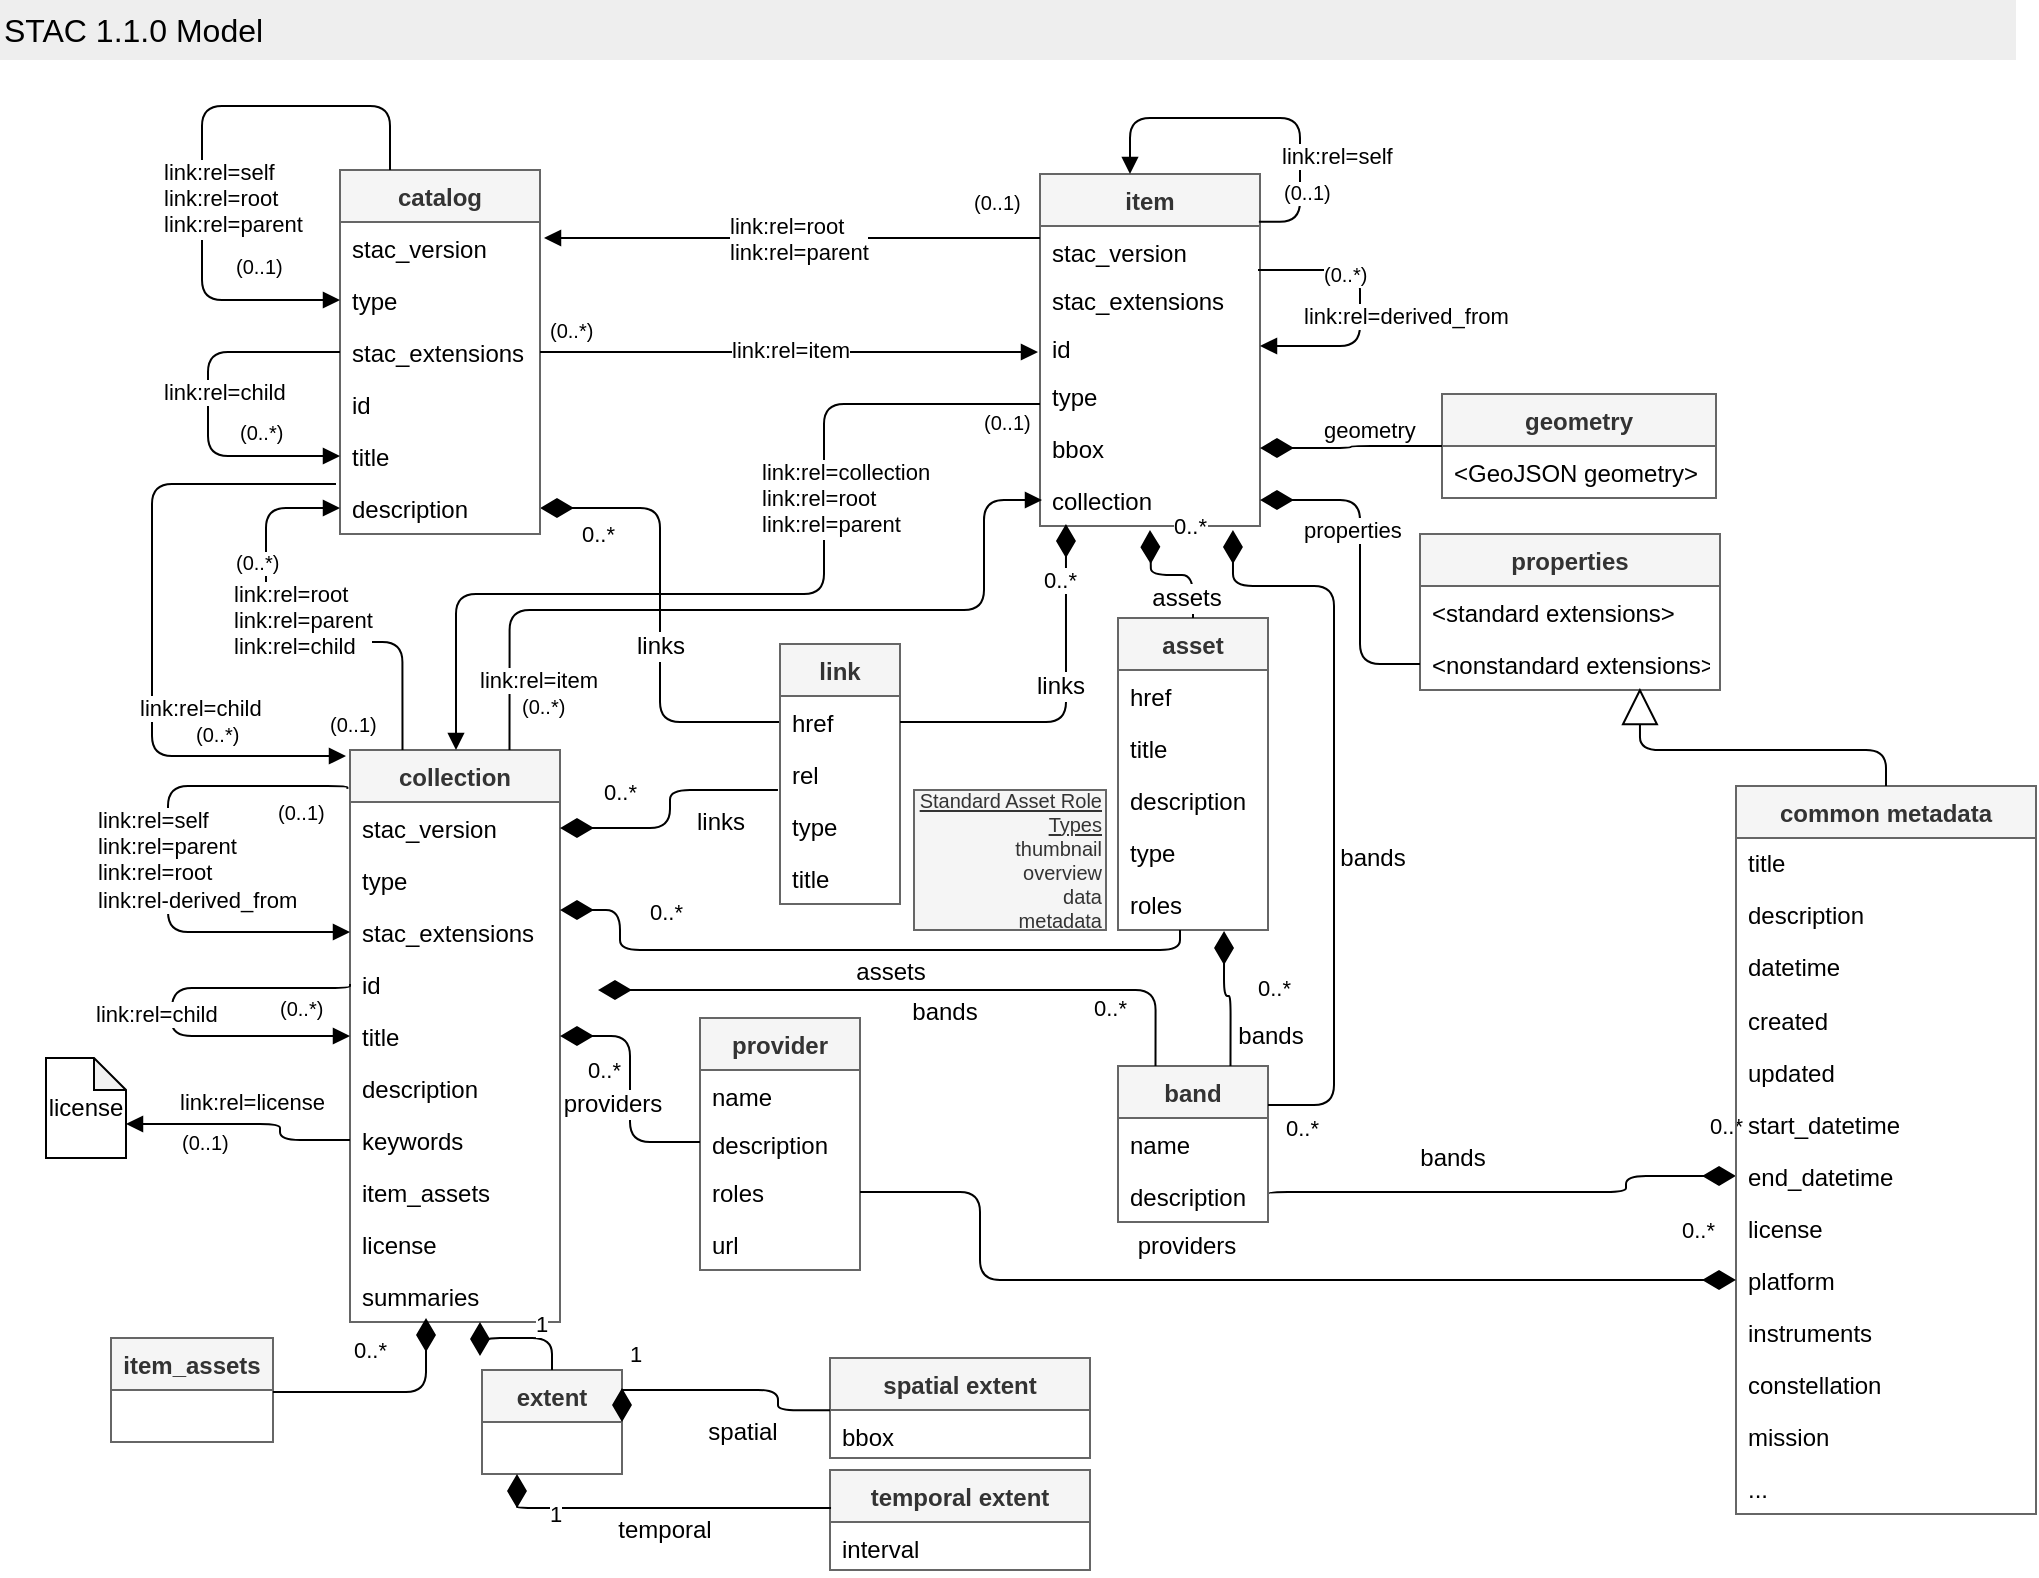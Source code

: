 <mxfile version="24.6.4" type="device">
  <diagram id="TgNYBds_Jc586sA2aelI" name="STAC 1.1.0">
    <mxGraphModel dx="1050" dy="646" grid="0" gridSize="10" guides="1" tooltips="1" connect="1" arrows="1" fold="1" page="1" pageScale="1" pageWidth="1100" pageHeight="850" math="0" shadow="0">
      <root>
        <mxCell id="0" />
        <mxCell id="1" parent="0" />
        <mxCell id="HuIY_T6q2gdL-3AHE3MU-117" value="0..*" style="endArrow=none;html=1;endSize=12;startArrow=diamondThin;startSize=14;startFill=1;edgeStyle=orthogonalEdgeStyle;align=left;verticalAlign=bottom;entryX=0;entryY=0.5;entryDx=0;entryDy=0;endFill=0;" parent="1" source="HuIY_T6q2gdL-3AHE3MU-6" target="HuIY_T6q2gdL-3AHE3MU-25" edge="1">
          <mxGeometry x="-0.833" y="-22" relative="1" as="geometry">
            <mxPoint x="310.0" y="294" as="sourcePoint" />
            <mxPoint x="540.238" y="418.19" as="targetPoint" />
            <mxPoint as="offset" />
          </mxGeometry>
        </mxCell>
        <mxCell id="HuIY_T6q2gdL-3AHE3MU-118" value="links" style="text;html=1;resizable=0;points=[];align=center;verticalAlign=middle;labelBackgroundColor=#ffffff;" parent="HuIY_T6q2gdL-3AHE3MU-117" vertex="1" connectable="0">
          <mxGeometry x="0.052" y="-6" relative="1" as="geometry">
            <mxPoint x="6" y="9" as="offset" />
          </mxGeometry>
        </mxCell>
        <mxCell id="HuIY_T6q2gdL-3AHE3MU-1" value="catalog" style="swimlane;fontStyle=1;childLayout=stackLayout;horizontal=1;startSize=26;fillColor=#f5f5f5;horizontalStack=0;resizeParent=1;resizeParentMax=0;resizeLast=0;collapsible=1;marginBottom=0;strokeColor=#666666;fontColor=#333333;" parent="1" vertex="1">
          <mxGeometry x="210" y="125" width="100" height="182" as="geometry" />
        </mxCell>
        <mxCell id="HuIY_T6q2gdL-3AHE3MU-2" value="stac_version&#xa;&#xa;" style="text;strokeColor=none;fillColor=none;align=left;verticalAlign=top;spacingLeft=4;spacingRight=4;overflow=hidden;rotatable=0;points=[[0,0.5],[1,0.5]];portConstraint=eastwest;" parent="HuIY_T6q2gdL-3AHE3MU-1" vertex="1">
          <mxGeometry y="26" width="100" height="26" as="geometry" />
        </mxCell>
        <mxCell id="DtdKOEl1FwpQgsUl1ntS-3" value="type" style="text;strokeColor=none;fillColor=none;align=left;verticalAlign=top;spacingLeft=4;spacingRight=4;overflow=hidden;rotatable=0;points=[[0,0.5],[1,0.5]];portConstraint=eastwest;" parent="HuIY_T6q2gdL-3AHE3MU-1" vertex="1">
          <mxGeometry y="52" width="100" height="26" as="geometry" />
        </mxCell>
        <mxCell id="w-6F14PSl8d6ZXv00X2M-13" value="stac_extensions" style="text;strokeColor=none;fillColor=none;align=left;verticalAlign=top;spacingLeft=4;spacingRight=4;overflow=hidden;rotatable=0;points=[[0,0.5],[1,0.5]];portConstraint=eastwest;" parent="HuIY_T6q2gdL-3AHE3MU-1" vertex="1">
          <mxGeometry y="78" width="100" height="26" as="geometry" />
        </mxCell>
        <mxCell id="HuIY_T6q2gdL-3AHE3MU-3" value="id" style="text;strokeColor=none;fillColor=none;align=left;verticalAlign=top;spacingLeft=4;spacingRight=4;overflow=hidden;rotatable=0;points=[[0,0.5],[1,0.5]];portConstraint=eastwest;" parent="HuIY_T6q2gdL-3AHE3MU-1" vertex="1">
          <mxGeometry y="104" width="100" height="26" as="geometry" />
        </mxCell>
        <mxCell id="HuIY_T6q2gdL-3AHE3MU-5" value="title" style="text;strokeColor=none;fillColor=none;align=left;verticalAlign=top;spacingLeft=4;spacingRight=4;overflow=hidden;rotatable=0;points=[[0,0.5],[1,0.5]];portConstraint=eastwest;" parent="HuIY_T6q2gdL-3AHE3MU-1" vertex="1">
          <mxGeometry y="130" width="100" height="26" as="geometry" />
        </mxCell>
        <mxCell id="HuIY_T6q2gdL-3AHE3MU-6" value="description" style="text;strokeColor=none;fillColor=none;align=left;verticalAlign=top;spacingLeft=4;spacingRight=4;overflow=hidden;rotatable=0;points=[[0,0.5],[1,0.5]];portConstraint=eastwest;" parent="HuIY_T6q2gdL-3AHE3MU-1" vertex="1">
          <mxGeometry y="156" width="100" height="26" as="geometry" />
        </mxCell>
        <mxCell id="HuIY_T6q2gdL-3AHE3MU-100" value="link:rel=child" style="endArrow=block;endFill=1;html=1;edgeStyle=orthogonalEdgeStyle;align=left;verticalAlign=top;exitX=0;exitY=0.5;exitDx=0;exitDy=0;entryX=0;entryY=0.5;entryDx=0;entryDy=0;" parent="HuIY_T6q2gdL-3AHE3MU-1" source="w-6F14PSl8d6ZXv00X2M-13" target="HuIY_T6q2gdL-3AHE3MU-5" edge="1">
          <mxGeometry x="-0.206" y="-24" relative="1" as="geometry">
            <mxPoint x="-0.048" y="169" as="sourcePoint" />
            <mxPoint x="-6" y="172" as="targetPoint" />
            <Array as="points">
              <mxPoint x="-66" y="91" />
              <mxPoint x="-66" y="143" />
            </Array>
            <mxPoint as="offset" />
          </mxGeometry>
        </mxCell>
        <mxCell id="HuIY_T6q2gdL-3AHE3MU-101" value="(0..*)" style="resizable=0;html=1;align=left;verticalAlign=bottom;labelBackgroundColor=#ffffff;fontSize=10;" parent="HuIY_T6q2gdL-3AHE3MU-100" connectable="0" vertex="1">
          <mxGeometry x="-1" relative="1" as="geometry">
            <mxPoint x="-52" y="48" as="offset" />
          </mxGeometry>
        </mxCell>
        <mxCell id="HuIY_T6q2gdL-3AHE3MU-102" value="link:rel=self&lt;br&gt;link:rel=root&lt;br&gt;link:rel=parent" style="endArrow=block;endFill=1;html=1;edgeStyle=orthogonalEdgeStyle;align=left;verticalAlign=top;entryX=0;entryY=0.5;entryDx=0;entryDy=0;exitX=0.25;exitY=0;exitDx=0;exitDy=0;" parent="HuIY_T6q2gdL-3AHE3MU-1" source="HuIY_T6q2gdL-3AHE3MU-1" target="DtdKOEl1FwpQgsUl1ntS-3" edge="1">
          <mxGeometry y="-21" relative="1" as="geometry">
            <mxPoint y="87" as="sourcePoint" />
            <mxPoint x="138.81" y="280" as="targetPoint" />
            <Array as="points">
              <mxPoint x="25" y="-32" />
              <mxPoint x="-69" y="-32" />
              <mxPoint x="-69" y="65" />
            </Array>
            <mxPoint as="offset" />
          </mxGeometry>
        </mxCell>
        <mxCell id="HuIY_T6q2gdL-3AHE3MU-103" value="(0..1)" style="resizable=0;html=1;align=left;verticalAlign=bottom;labelBackgroundColor=#ffffff;fontSize=10;" parent="HuIY_T6q2gdL-3AHE3MU-102" connectable="0" vertex="1">
          <mxGeometry x="-1" relative="1" as="geometry">
            <mxPoint x="-79" y="56.0" as="offset" />
          </mxGeometry>
        </mxCell>
        <mxCell id="HuIY_T6q2gdL-3AHE3MU-7" value="item" style="swimlane;fontStyle=1;childLayout=stackLayout;horizontal=1;startSize=26;fillColor=#f5f5f5;horizontalStack=0;resizeParent=1;resizeParentMax=0;resizeLast=0;collapsible=1;marginBottom=0;strokeColor=#666666;fontColor=#333333;" parent="1" vertex="1">
          <mxGeometry x="560" y="127" width="110" height="176" as="geometry">
            <mxRectangle x="470" y="118" width="60" height="26" as="alternateBounds" />
          </mxGeometry>
        </mxCell>
        <mxCell id="HuIY_T6q2gdL-3AHE3MU-8" value="stac_version" style="text;strokeColor=none;fillColor=none;align=left;verticalAlign=top;spacingLeft=4;spacingRight=4;overflow=hidden;rotatable=0;points=[[0,0.5],[1,0.5]];portConstraint=eastwest;" parent="HuIY_T6q2gdL-3AHE3MU-7" vertex="1">
          <mxGeometry y="26" width="110" height="24" as="geometry" />
        </mxCell>
        <mxCell id="w-6F14PSl8d6ZXv00X2M-2" value="stac_extensions" style="text;strokeColor=none;fillColor=none;align=left;verticalAlign=top;spacingLeft=4;spacingRight=4;overflow=hidden;rotatable=0;points=[[0,0.5],[1,0.5]];portConstraint=eastwest;" parent="HuIY_T6q2gdL-3AHE3MU-7" vertex="1">
          <mxGeometry y="50" width="110" height="24" as="geometry" />
        </mxCell>
        <mxCell id="w-6F14PSl8d6ZXv00X2M-1" value="id" style="text;strokeColor=none;fillColor=none;align=left;verticalAlign=top;spacingLeft=4;spacingRight=4;overflow=hidden;rotatable=0;points=[[0,0.5],[1,0.5]];portConstraint=eastwest;" parent="HuIY_T6q2gdL-3AHE3MU-7" vertex="1">
          <mxGeometry y="74" width="110" height="24" as="geometry" />
        </mxCell>
        <mxCell id="HuIY_T6q2gdL-3AHE3MU-48" value="link:rel=self" style="endArrow=block;endFill=1;html=1;edgeStyle=orthogonalEdgeStyle;align=left;verticalAlign=top;exitX=0.995;exitY=-0.087;exitDx=0;exitDy=0;exitPerimeter=0;" parent="HuIY_T6q2gdL-3AHE3MU-7" source="HuIY_T6q2gdL-3AHE3MU-8" edge="1">
          <mxGeometry x="-0.107" y="6" relative="1" as="geometry">
            <mxPoint x="140" y="72" as="sourcePoint" />
            <mxPoint x="45" as="targetPoint" />
            <Array as="points">
              <mxPoint x="130" y="24" />
              <mxPoint x="130" y="-28" />
              <mxPoint x="45" y="-28" />
            </Array>
            <mxPoint as="offset" />
          </mxGeometry>
        </mxCell>
        <mxCell id="HuIY_T6q2gdL-3AHE3MU-49" value="(0..1)" style="resizable=0;html=1;align=left;verticalAlign=bottom;labelBackgroundColor=#ffffff;fontSize=10;" parent="HuIY_T6q2gdL-3AHE3MU-48" connectable="0" vertex="1">
          <mxGeometry x="-1" relative="1" as="geometry">
            <mxPoint x="11" y="-6" as="offset" />
          </mxGeometry>
        </mxCell>
        <mxCell id="HuIY_T6q2gdL-3AHE3MU-9" value="type" style="text;strokeColor=none;fillColor=none;align=left;verticalAlign=top;spacingLeft=4;spacingRight=4;overflow=hidden;rotatable=0;points=[[0,0.5],[1,0.5]];portConstraint=eastwest;" parent="HuIY_T6q2gdL-3AHE3MU-7" vertex="1">
          <mxGeometry y="98" width="110" height="26" as="geometry" />
        </mxCell>
        <mxCell id="HuIY_T6q2gdL-3AHE3MU-11" value="bbox" style="text;strokeColor=none;fillColor=none;align=left;verticalAlign=top;spacingLeft=4;spacingRight=4;overflow=hidden;rotatable=0;points=[[0,0.5],[1,0.5]];portConstraint=eastwest;" parent="HuIY_T6q2gdL-3AHE3MU-7" vertex="1">
          <mxGeometry y="124" width="110" height="26" as="geometry" />
        </mxCell>
        <mxCell id="HuIY_T6q2gdL-3AHE3MU-10" value="collection" style="text;strokeColor=none;fillColor=none;align=left;verticalAlign=top;spacingLeft=4;spacingRight=4;overflow=hidden;rotatable=0;points=[[0,0.5],[1,0.5]];portConstraint=eastwest;" parent="HuIY_T6q2gdL-3AHE3MU-7" vertex="1">
          <mxGeometry y="150" width="110" height="26" as="geometry" />
        </mxCell>
        <mxCell id="HuIY_T6q2gdL-3AHE3MU-62" value="link:rel=derived_from" style="endArrow=block;endFill=1;html=1;edgeStyle=orthogonalEdgeStyle;align=left;verticalAlign=top;entryX=1;entryY=0.5;entryDx=0;entryDy=0;" parent="HuIY_T6q2gdL-3AHE3MU-7" target="w-6F14PSl8d6ZXv00X2M-1" edge="1">
          <mxGeometry x="-0.698" y="-10" relative="1" as="geometry">
            <mxPoint x="109" y="48" as="sourcePoint" />
            <mxPoint x="110" y="115" as="targetPoint" />
            <Array as="points">
              <mxPoint x="160" y="48" />
              <mxPoint x="160" y="86" />
            </Array>
            <mxPoint as="offset" />
          </mxGeometry>
        </mxCell>
        <mxCell id="HuIY_T6q2gdL-3AHE3MU-63" value="(0..*)" style="resizable=0;html=1;align=left;verticalAlign=bottom;labelBackgroundColor=#ffffff;fontSize=10;" parent="HuIY_T6q2gdL-3AHE3MU-62" connectable="0" vertex="1">
          <mxGeometry x="-1" relative="1" as="geometry">
            <mxPoint x="31" y="10" as="offset" />
          </mxGeometry>
        </mxCell>
        <mxCell id="HuIY_T6q2gdL-3AHE3MU-18" value="collection" style="swimlane;fontStyle=1;childLayout=stackLayout;horizontal=1;startSize=26;fillColor=#f5f5f5;horizontalStack=0;resizeParent=1;resizeParentMax=0;resizeLast=0;collapsible=1;marginBottom=0;strokeColor=#666666;fontColor=#333333;" parent="1" vertex="1">
          <mxGeometry x="215" y="415" width="105" height="286" as="geometry" />
        </mxCell>
        <mxCell id="HuIY_T6q2gdL-3AHE3MU-19" value="stac_version" style="text;strokeColor=none;fillColor=none;align=left;verticalAlign=top;spacingLeft=4;spacingRight=4;overflow=hidden;rotatable=0;points=[[0,0.5],[1,0.5]];portConstraint=eastwest;" parent="HuIY_T6q2gdL-3AHE3MU-18" vertex="1">
          <mxGeometry y="26" width="105" height="26" as="geometry" />
        </mxCell>
        <mxCell id="HuIY_T6q2gdL-3AHE3MU-22" value="type" style="text;strokeColor=none;fillColor=none;align=left;verticalAlign=top;spacingLeft=4;spacingRight=4;overflow=hidden;rotatable=0;points=[[0,0.5],[1,0.5]];portConstraint=eastwest;" parent="HuIY_T6q2gdL-3AHE3MU-18" vertex="1">
          <mxGeometry y="52" width="105" height="26" as="geometry" />
        </mxCell>
        <mxCell id="JbCQy4u7iCCpmAOsWDS7-1" value="stac_extensions" style="text;strokeColor=none;fillColor=none;align=left;verticalAlign=top;spacingLeft=4;spacingRight=4;overflow=hidden;rotatable=0;points=[[0,0.5],[1,0.5]];portConstraint=eastwest;" parent="HuIY_T6q2gdL-3AHE3MU-18" vertex="1">
          <mxGeometry y="78" width="105" height="26" as="geometry" />
        </mxCell>
        <mxCell id="JbCQy4u7iCCpmAOsWDS7-2" value="id" style="text;strokeColor=none;fillColor=none;align=left;verticalAlign=top;spacingLeft=4;spacingRight=4;overflow=hidden;rotatable=0;points=[[0,0.5],[1,0.5]];portConstraint=eastwest;" parent="HuIY_T6q2gdL-3AHE3MU-18" vertex="1">
          <mxGeometry y="104" width="105" height="26" as="geometry" />
        </mxCell>
        <mxCell id="JbCQy4u7iCCpmAOsWDS7-3" value="title" style="text;strokeColor=none;fillColor=none;align=left;verticalAlign=top;spacingLeft=4;spacingRight=4;overflow=hidden;rotatable=0;points=[[0,0.5],[1,0.5]];portConstraint=eastwest;" parent="HuIY_T6q2gdL-3AHE3MU-18" vertex="1">
          <mxGeometry y="130" width="105" height="26" as="geometry" />
        </mxCell>
        <mxCell id="JbCQy4u7iCCpmAOsWDS7-4" value="description" style="text;strokeColor=none;fillColor=none;align=left;verticalAlign=top;spacingLeft=4;spacingRight=4;overflow=hidden;rotatable=0;points=[[0,0.5],[1,0.5]];portConstraint=eastwest;" parent="HuIY_T6q2gdL-3AHE3MU-18" vertex="1">
          <mxGeometry y="156" width="105" height="26" as="geometry" />
        </mxCell>
        <mxCell id="JbCQy4u7iCCpmAOsWDS7-5" value="keywords" style="text;strokeColor=none;fillColor=none;align=left;verticalAlign=top;spacingLeft=4;spacingRight=4;overflow=hidden;rotatable=0;points=[[0,0.5],[1,0.5]];portConstraint=eastwest;" parent="HuIY_T6q2gdL-3AHE3MU-18" vertex="1">
          <mxGeometry y="182" width="105" height="26" as="geometry" />
        </mxCell>
        <mxCell id="JbCQy4u7iCCpmAOsWDS7-6" value="item_assets" style="text;strokeColor=none;fillColor=none;align=left;verticalAlign=top;spacingLeft=4;spacingRight=4;overflow=hidden;rotatable=0;points=[[0,0.5],[1,0.5]];portConstraint=eastwest;" parent="HuIY_T6q2gdL-3AHE3MU-18" vertex="1">
          <mxGeometry y="208" width="105" height="26" as="geometry" />
        </mxCell>
        <mxCell id="JbCQy4u7iCCpmAOsWDS7-7" value="license" style="text;strokeColor=none;fillColor=none;align=left;verticalAlign=top;spacingLeft=4;spacingRight=4;overflow=hidden;rotatable=0;points=[[0,0.5],[1,0.5]];portConstraint=eastwest;" parent="HuIY_T6q2gdL-3AHE3MU-18" vertex="1">
          <mxGeometry y="234" width="105" height="26" as="geometry" />
        </mxCell>
        <mxCell id="fUcbMASZAFKUV5qG8F8m-34" value="link:rel=self&lt;br&gt;link:rel=parent&lt;br&gt;link:rel=root&lt;br&gt;link:rel-derived_from" style="endArrow=block;endFill=1;html=1;edgeStyle=orthogonalEdgeStyle;align=left;verticalAlign=top;exitX=-0.012;exitY=0.068;exitDx=0;exitDy=0;exitPerimeter=0;entryX=0;entryY=0.5;entryDx=0;entryDy=0;" parent="HuIY_T6q2gdL-3AHE3MU-18" source="HuIY_T6q2gdL-3AHE3MU-18" target="JbCQy4u7iCCpmAOsWDS7-1" edge="1">
          <mxGeometry x="-0.252" y="-37" relative="1" as="geometry">
            <mxPoint x="-97" y="-34" as="sourcePoint" />
            <mxPoint x="-5" y="121" as="targetPoint" />
            <Array as="points">
              <mxPoint x="-91" y="18" />
              <mxPoint x="-91" y="91" />
            </Array>
            <mxPoint as="offset" />
          </mxGeometry>
        </mxCell>
        <mxCell id="fUcbMASZAFKUV5qG8F8m-35" value="(0..1)" style="resizable=0;html=1;align=left;verticalAlign=bottom;labelBackgroundColor=#ffffff;fontSize=10;" parent="fUcbMASZAFKUV5qG8F8m-34" connectable="0" vertex="1">
          <mxGeometry x="-1" relative="1" as="geometry">
            <mxPoint x="-37.16" y="20.53" as="offset" />
          </mxGeometry>
        </mxCell>
        <mxCell id="aV31XaPBXdC88x-jhYtJ-1" value="link:rel=child" style="endArrow=block;endFill=1;html=1;edgeStyle=orthogonalEdgeStyle;align=left;verticalAlign=top;exitX=0;exitY=0.5;exitDx=0;exitDy=0;entryX=0;entryY=0.5;entryDx=0;entryDy=0;" parent="HuIY_T6q2gdL-3AHE3MU-18" source="JbCQy4u7iCCpmAOsWDS7-2" target="JbCQy4u7iCCpmAOsWDS7-3" edge="1">
          <mxGeometry x="-0.108" y="-40" relative="1" as="geometry">
            <mxPoint x="-74" y="119" as="sourcePoint" />
            <mxPoint x="-72.74" y="192.32" as="targetPoint" />
            <Array as="points">
              <mxPoint y="119" />
              <mxPoint x="-89" y="119" />
              <mxPoint x="-89" y="143" />
            </Array>
            <mxPoint as="offset" />
          </mxGeometry>
        </mxCell>
        <mxCell id="aV31XaPBXdC88x-jhYtJ-2" value="(0..*)" style="resizable=0;html=1;align=left;verticalAlign=bottom;labelBackgroundColor=#ffffff;fontSize=10;" parent="aV31XaPBXdC88x-jhYtJ-1" connectable="0" vertex="1">
          <mxGeometry x="-1" relative="1" as="geometry">
            <mxPoint x="-37.16" y="20.53" as="offset" />
          </mxGeometry>
        </mxCell>
        <mxCell id="lME1TnSn3F83ghT3u8Cn-4" value="summaries" style="text;strokeColor=none;fillColor=none;align=left;verticalAlign=top;spacingLeft=4;spacingRight=4;overflow=hidden;rotatable=0;points=[[0,0.5],[1,0.5]];portConstraint=eastwest;" parent="HuIY_T6q2gdL-3AHE3MU-18" vertex="1">
          <mxGeometry y="260" width="105" height="26" as="geometry" />
        </mxCell>
        <mxCell id="HuIY_T6q2gdL-3AHE3MU-23" value="link" style="swimlane;fontStyle=1;childLayout=stackLayout;horizontal=1;startSize=26;fillColor=#f5f5f5;horizontalStack=0;resizeParent=1;resizeParentMax=0;resizeLast=0;collapsible=1;marginBottom=0;strokeColor=#666666;fontColor=#333333;" parent="1" vertex="1">
          <mxGeometry x="430" y="362" width="60" height="130" as="geometry" />
        </mxCell>
        <mxCell id="HuIY_T6q2gdL-3AHE3MU-25" value="href" style="text;strokeColor=none;fillColor=none;align=left;verticalAlign=top;spacingLeft=4;spacingRight=4;overflow=hidden;rotatable=0;points=[[0,0.5],[1,0.5]];portConstraint=eastwest;" parent="HuIY_T6q2gdL-3AHE3MU-23" vertex="1">
          <mxGeometry y="26" width="60" height="26" as="geometry" />
        </mxCell>
        <mxCell id="HuIY_T6q2gdL-3AHE3MU-24" value="rel" style="text;strokeColor=none;fillColor=none;align=left;verticalAlign=top;spacingLeft=4;spacingRight=4;overflow=hidden;rotatable=0;points=[[0,0.5],[1,0.5]];portConstraint=eastwest;" parent="HuIY_T6q2gdL-3AHE3MU-23" vertex="1">
          <mxGeometry y="52" width="60" height="26" as="geometry" />
        </mxCell>
        <mxCell id="HuIY_T6q2gdL-3AHE3MU-26" value="type" style="text;strokeColor=none;fillColor=none;align=left;verticalAlign=top;spacingLeft=4;spacingRight=4;overflow=hidden;rotatable=0;points=[[0,0.5],[1,0.5]];portConstraint=eastwest;" parent="HuIY_T6q2gdL-3AHE3MU-23" vertex="1">
          <mxGeometry y="78" width="60" height="26" as="geometry" />
        </mxCell>
        <mxCell id="HuIY_T6q2gdL-3AHE3MU-27" value="title" style="text;strokeColor=none;fillColor=none;align=left;verticalAlign=top;spacingLeft=4;spacingRight=4;overflow=hidden;rotatable=0;points=[[0,0.5],[1,0.5]];portConstraint=eastwest;" parent="HuIY_T6q2gdL-3AHE3MU-23" vertex="1">
          <mxGeometry y="104" width="60" height="26" as="geometry" />
        </mxCell>
        <mxCell id="HuIY_T6q2gdL-3AHE3MU-28" value="geometry" style="swimlane;fontStyle=1;childLayout=stackLayout;horizontal=1;startSize=26;fillColor=#f5f5f5;horizontalStack=0;resizeParent=1;resizeParentMax=0;resizeLast=0;collapsible=1;marginBottom=0;strokeColor=#666666;fontColor=#333333;" parent="1" vertex="1">
          <mxGeometry x="761" y="237.0" width="137" height="52" as="geometry" />
        </mxCell>
        <mxCell id="HuIY_T6q2gdL-3AHE3MU-29" value="&lt;GeoJSON geometry&gt;" style="text;strokeColor=none;fillColor=none;align=left;verticalAlign=top;spacingLeft=4;spacingRight=4;overflow=hidden;rotatable=0;points=[[0,0.5],[1,0.5]];portConstraint=eastwest;" parent="HuIY_T6q2gdL-3AHE3MU-28" vertex="1">
          <mxGeometry y="26" width="137" height="26" as="geometry" />
        </mxCell>
        <mxCell id="HuIY_T6q2gdL-3AHE3MU-37" value="properties" style="swimlane;fontStyle=1;childLayout=stackLayout;horizontal=1;startSize=26;fillColor=#f5f5f5;horizontalStack=0;resizeParent=1;resizeParentMax=0;resizeLast=0;collapsible=1;marginBottom=0;strokeColor=#666666;fontColor=#333333;spacing=2;" parent="1" vertex="1">
          <mxGeometry x="750" y="307" width="150" height="78" as="geometry" />
        </mxCell>
        <mxCell id="HuIY_T6q2gdL-3AHE3MU-40" value="&lt;standard extensions&gt;" style="text;strokeColor=none;fillColor=none;align=left;verticalAlign=top;spacingLeft=4;spacingRight=4;overflow=hidden;rotatable=0;points=[[0,0.5],[1,0.5]];portConstraint=eastwest;" parent="HuIY_T6q2gdL-3AHE3MU-37" vertex="1">
          <mxGeometry y="26" width="150" height="26" as="geometry" />
        </mxCell>
        <mxCell id="HuIY_T6q2gdL-3AHE3MU-41" value="&lt;nonstandard extensions&gt;" style="text;strokeColor=none;fillColor=none;align=left;verticalAlign=top;spacingLeft=4;spacingRight=4;overflow=hidden;rotatable=0;points=[[0,0.5],[1,0.5]];portConstraint=eastwest;" parent="HuIY_T6q2gdL-3AHE3MU-37" vertex="1">
          <mxGeometry y="52" width="150" height="26" as="geometry" />
        </mxCell>
        <mxCell id="HuIY_T6q2gdL-3AHE3MU-51" value="geometry" style="endArrow=none;html=1;endSize=12;startArrow=diamondThin;startSize=14;startFill=1;edgeStyle=orthogonalEdgeStyle;align=left;verticalAlign=bottom;endFill=0;exitX=1;exitY=0.5;exitDx=0;exitDy=0;" parent="1" source="HuIY_T6q2gdL-3AHE3MU-11" target="HuIY_T6q2gdL-3AHE3MU-28" edge="1">
          <mxGeometry x="-0.361" relative="1" as="geometry">
            <mxPoint x="690" y="325" as="sourcePoint" />
            <mxPoint x="640" y="295" as="targetPoint" />
            <mxPoint as="offset" />
          </mxGeometry>
        </mxCell>
        <mxCell id="HuIY_T6q2gdL-3AHE3MU-52" value="properties" style="endArrow=none;html=1;endSize=12;startArrow=diamondThin;startSize=14;startFill=1;edgeStyle=orthogonalEdgeStyle;align=left;verticalAlign=bottom;entryX=0;entryY=0.5;entryDx=0;entryDy=0;endFill=0;" parent="1" source="HuIY_T6q2gdL-3AHE3MU-10" edge="1">
          <mxGeometry x="-0.094" y="-30" relative="1" as="geometry">
            <mxPoint x="620" y="385" as="sourcePoint" />
            <mxPoint x="750" y="372" as="targetPoint" />
            <mxPoint as="offset" />
            <Array as="points">
              <mxPoint x="720" y="290" />
              <mxPoint x="720" y="372" />
            </Array>
          </mxGeometry>
        </mxCell>
        <mxCell id="HuIY_T6q2gdL-3AHE3MU-53" value="0..*" style="endArrow=none;html=1;endSize=12;startArrow=diamondThin;startSize=14;startFill=1;edgeStyle=orthogonalEdgeStyle;align=left;verticalAlign=bottom;entryX=1;entryY=0.5;entryDx=0;entryDy=0;endFill=0;exitX=0.118;exitY=0.962;exitDx=0;exitDy=0;exitPerimeter=0;" parent="1" source="HuIY_T6q2gdL-3AHE3MU-10" target="HuIY_T6q2gdL-3AHE3MU-25" edge="1">
          <mxGeometry x="-0.595" y="-13" relative="1" as="geometry">
            <mxPoint x="580" y="365" as="sourcePoint" />
            <mxPoint x="620.143" y="723.714" as="targetPoint" />
            <mxPoint as="offset" />
          </mxGeometry>
        </mxCell>
        <mxCell id="HuIY_T6q2gdL-3AHE3MU-54" value="links" style="text;html=1;resizable=0;points=[];align=center;verticalAlign=middle;labelBackgroundColor=#ffffff;" parent="HuIY_T6q2gdL-3AHE3MU-53" vertex="1" connectable="0">
          <mxGeometry x="0.052" y="-6" relative="1" as="geometry">
            <mxPoint x="3" y="-15" as="offset" />
          </mxGeometry>
        </mxCell>
        <mxCell id="HuIY_T6q2gdL-3AHE3MU-55" value="asset" style="swimlane;fontStyle=1;childLayout=stackLayout;horizontal=1;startSize=26;fillColor=#f5f5f5;horizontalStack=0;resizeParent=1;resizeParentMax=0;resizeLast=0;collapsible=1;marginBottom=0;strokeColor=#666666;fontColor=#333333;" parent="1" vertex="1">
          <mxGeometry x="599" y="349" width="75" height="156" as="geometry" />
        </mxCell>
        <mxCell id="HuIY_T6q2gdL-3AHE3MU-56" value="href" style="text;strokeColor=none;fillColor=none;align=left;verticalAlign=top;spacingLeft=4;spacingRight=4;overflow=hidden;rotatable=0;points=[[0,0.5],[1,0.5]];portConstraint=eastwest;" parent="HuIY_T6q2gdL-3AHE3MU-55" vertex="1">
          <mxGeometry y="26" width="75" height="26" as="geometry" />
        </mxCell>
        <mxCell id="HuIY_T6q2gdL-3AHE3MU-58" value="title" style="text;strokeColor=none;fillColor=none;align=left;verticalAlign=top;spacingLeft=4;spacingRight=4;overflow=hidden;rotatable=0;points=[[0,0.5],[1,0.5]];portConstraint=eastwest;" parent="HuIY_T6q2gdL-3AHE3MU-55" vertex="1">
          <mxGeometry y="52" width="75" height="26" as="geometry" />
        </mxCell>
        <mxCell id="HuIY_T6q2gdL-3AHE3MU-57" value="description" style="text;strokeColor=none;fillColor=none;align=left;verticalAlign=top;spacingLeft=4;spacingRight=4;overflow=hidden;rotatable=0;points=[[0,0.5],[1,0.5]];portConstraint=eastwest;" parent="HuIY_T6q2gdL-3AHE3MU-55" vertex="1">
          <mxGeometry y="78" width="75" height="26" as="geometry" />
        </mxCell>
        <mxCell id="2O_Iisf177nRd3odAzo--13" value="type" style="text;strokeColor=none;fillColor=none;align=left;verticalAlign=top;spacingLeft=4;spacingRight=4;overflow=hidden;rotatable=0;points=[[0,0.5],[1,0.5]];portConstraint=eastwest;" parent="HuIY_T6q2gdL-3AHE3MU-55" vertex="1">
          <mxGeometry y="104" width="75" height="26" as="geometry" />
        </mxCell>
        <mxCell id="2O_Iisf177nRd3odAzo--20" value="roles" style="text;strokeColor=none;fillColor=none;align=left;verticalAlign=top;spacingLeft=4;spacingRight=4;overflow=hidden;rotatable=0;points=[[0,0.5],[1,0.5]];portConstraint=eastwest;" parent="HuIY_T6q2gdL-3AHE3MU-55" vertex="1">
          <mxGeometry y="130" width="75" height="26" as="geometry" />
        </mxCell>
        <mxCell id="HuIY_T6q2gdL-3AHE3MU-60" value="0..*" style="endArrow=none;html=1;endSize=12;startArrow=diamondThin;startSize=14;startFill=1;edgeStyle=orthogonalEdgeStyle;align=left;verticalAlign=bottom;entryX=0.5;entryY=0;entryDx=0;entryDy=0;endFill=0;" parent="1" target="HuIY_T6q2gdL-3AHE3MU-55" edge="1">
          <mxGeometry x="0.004" y="14" relative="1" as="geometry">
            <mxPoint x="615" y="305" as="sourcePoint" />
            <mxPoint x="470" y="424" as="targetPoint" />
            <mxPoint y="-2" as="offset" />
          </mxGeometry>
        </mxCell>
        <mxCell id="HuIY_T6q2gdL-3AHE3MU-61" value="assets" style="text;html=1;resizable=0;points=[];align=center;verticalAlign=middle;labelBackgroundColor=#ffffff;" parent="HuIY_T6q2gdL-3AHE3MU-60" vertex="1" connectable="0">
          <mxGeometry x="0.052" y="-6" relative="1" as="geometry">
            <mxPoint x="5.84" y="5.19" as="offset" />
          </mxGeometry>
        </mxCell>
        <mxCell id="HuIY_T6q2gdL-3AHE3MU-92" value="STAC 1.1.0 Model" style="rounded=0;whiteSpace=wrap;html=1;fontSize=16;fillColor=#eeeeee;strokeColor=none;fontStyle=0;align=left;" parent="1" vertex="1">
          <mxGeometry x="40" y="40" width="1008" height="30" as="geometry" />
        </mxCell>
        <mxCell id="HuIY_T6q2gdL-3AHE3MU-107" value="link:rel=root&lt;br&gt;link:rel=parent" style="endArrow=block;endFill=1;html=1;edgeStyle=orthogonalEdgeStyle;align=left;verticalAlign=top;" parent="1" edge="1">
          <mxGeometry x="0.429" y="-27" relative="1" as="geometry">
            <mxPoint x="560" y="159" as="sourcePoint" />
            <mxPoint x="312" y="159" as="targetPoint" />
            <Array as="points">
              <mxPoint x="560" y="159" />
            </Array>
            <mxPoint x="20" y="8" as="offset" />
          </mxGeometry>
        </mxCell>
        <mxCell id="HuIY_T6q2gdL-3AHE3MU-108" value="(0..1)" style="resizable=0;html=1;align=left;verticalAlign=bottom;labelBackgroundColor=#ffffff;fontSize=10;" parent="HuIY_T6q2gdL-3AHE3MU-107" connectable="0" vertex="1">
          <mxGeometry x="-1" relative="1" as="geometry">
            <mxPoint x="-35" y="-10" as="offset" />
          </mxGeometry>
        </mxCell>
        <mxCell id="HuIY_T6q2gdL-3AHE3MU-111" value="link:rel=item" style="endArrow=block;endFill=1;html=1;edgeStyle=orthogonalEdgeStyle;align=left;verticalAlign=top;exitX=1;exitY=0.5;exitDx=0;exitDy=0;" parent="1" source="w-6F14PSl8d6ZXv00X2M-13" edge="1">
          <mxGeometry x="-0.248" y="14" relative="1" as="geometry">
            <mxPoint x="315" y="189.0" as="sourcePoint" />
            <mxPoint x="559" y="216" as="targetPoint" />
            <Array as="points">
              <mxPoint x="559" y="216" />
            </Array>
            <mxPoint as="offset" />
          </mxGeometry>
        </mxCell>
        <mxCell id="HuIY_T6q2gdL-3AHE3MU-112" value="(0..*)" style="resizable=0;html=1;align=left;verticalAlign=bottom;labelBackgroundColor=#ffffff;fontSize=10;" parent="HuIY_T6q2gdL-3AHE3MU-111" connectable="0" vertex="1">
          <mxGeometry x="-1" relative="1" as="geometry">
            <mxPoint x="3" y="-3" as="offset" />
          </mxGeometry>
        </mxCell>
        <mxCell id="HuIY_T6q2gdL-3AHE3MU-115" value="link:rel=collection&lt;br&gt;link:rel=root&lt;br&gt;link:rel=parent" style="endArrow=block;endFill=1;html=1;edgeStyle=orthogonalEdgeStyle;align=left;verticalAlign=top;entryX=0.5;entryY=0;entryDx=0;entryDy=0;" parent="1" target="HuIY_T6q2gdL-3AHE3MU-18" edge="1">
          <mxGeometry x="-0.446" y="-33" relative="1" as="geometry">
            <mxPoint x="560" y="242" as="sourcePoint" />
            <mxPoint x="330" y="385" as="targetPoint" />
            <Array as="points">
              <mxPoint x="452" y="242" />
              <mxPoint x="452" y="337" />
              <mxPoint x="268" y="337" />
              <mxPoint x="268" y="415" />
            </Array>
            <mxPoint as="offset" />
          </mxGeometry>
        </mxCell>
        <mxCell id="HuIY_T6q2gdL-3AHE3MU-116" value="(0..1)" style="resizable=0;html=1;align=left;verticalAlign=bottom;labelBackgroundColor=#ffffff;fontSize=10;" parent="HuIY_T6q2gdL-3AHE3MU-115" connectable="0" vertex="1">
          <mxGeometry x="-1" relative="1" as="geometry">
            <mxPoint x="-30" y="17" as="offset" />
          </mxGeometry>
        </mxCell>
        <mxCell id="HuIY_T6q2gdL-3AHE3MU-119" value="extent" style="swimlane;fontStyle=1;childLayout=stackLayout;horizontal=1;startSize=26;fillColor=#f5f5f5;horizontalStack=0;resizeParent=1;resizeParentMax=0;resizeLast=0;collapsible=1;marginBottom=0;strokeColor=#666666;fontColor=#333333;" parent="1" vertex="1">
          <mxGeometry x="281" y="725" width="70" height="52" as="geometry" />
        </mxCell>
        <mxCell id="HuIY_T6q2gdL-3AHE3MU-124" value="1" style="endArrow=none;html=1;endSize=12;startArrow=diamondThin;startSize=14;startFill=1;edgeStyle=orthogonalEdgeStyle;align=left;verticalAlign=bottom;entryX=0.5;entryY=0;entryDx=0;entryDy=0;endFill=0;" parent="1" target="HuIY_T6q2gdL-3AHE3MU-119" edge="1">
          <mxGeometry x="0.515" y="-10" relative="1" as="geometry">
            <mxPoint x="280" y="701" as="sourcePoint" />
            <mxPoint x="720" y="485" as="targetPoint" />
            <Array as="points">
              <mxPoint x="280" y="709" />
            </Array>
            <mxPoint as="offset" />
          </mxGeometry>
        </mxCell>
        <mxCell id="HuIY_T6q2gdL-3AHE3MU-125" value="provider" style="swimlane;fontStyle=1;childLayout=stackLayout;horizontal=1;startSize=26;fillColor=#f5f5f5;horizontalStack=0;resizeParent=1;resizeParentMax=0;resizeLast=0;collapsible=1;marginBottom=0;strokeColor=#666666;fontColor=#333333;" parent="1" vertex="1">
          <mxGeometry x="390" y="549" width="80" height="126" as="geometry" />
        </mxCell>
        <mxCell id="HuIY_T6q2gdL-3AHE3MU-126" value="name" style="text;strokeColor=none;fillColor=none;align=left;verticalAlign=top;spacingLeft=4;spacingRight=4;overflow=hidden;rotatable=0;points=[[0,0.5],[1,0.5]];portConstraint=eastwest;" parent="HuIY_T6q2gdL-3AHE3MU-125" vertex="1">
          <mxGeometry y="26" width="80" height="24" as="geometry" />
        </mxCell>
        <mxCell id="w-6F14PSl8d6ZXv00X2M-11" value="description" style="text;strokeColor=none;fillColor=none;align=left;verticalAlign=top;spacingLeft=4;spacingRight=4;overflow=hidden;rotatable=0;points=[[0,0.5],[1,0.5]];portConstraint=eastwest;" parent="HuIY_T6q2gdL-3AHE3MU-125" vertex="1">
          <mxGeometry y="50" width="80" height="24" as="geometry" />
        </mxCell>
        <mxCell id="HuIY_T6q2gdL-3AHE3MU-128" value="roles" style="text;strokeColor=none;fillColor=none;align=left;verticalAlign=top;spacingLeft=4;spacingRight=4;overflow=hidden;rotatable=0;points=[[0,0.5],[1,0.5]];portConstraint=eastwest;" parent="HuIY_T6q2gdL-3AHE3MU-125" vertex="1">
          <mxGeometry y="74" width="80" height="26" as="geometry" />
        </mxCell>
        <mxCell id="HuIY_T6q2gdL-3AHE3MU-127" value="url" style="text;strokeColor=none;fillColor=none;align=left;verticalAlign=top;spacingLeft=4;spacingRight=4;overflow=hidden;rotatable=0;points=[[0,0.5],[1,0.5]];portConstraint=eastwest;" parent="HuIY_T6q2gdL-3AHE3MU-125" vertex="1">
          <mxGeometry y="100" width="80" height="26" as="geometry" />
        </mxCell>
        <mxCell id="HuIY_T6q2gdL-3AHE3MU-129" value="0..*" style="endArrow=none;html=1;endSize=12;startArrow=diamondThin;startSize=14;startFill=1;edgeStyle=orthogonalEdgeStyle;align=left;verticalAlign=bottom;endFill=0;entryX=0;entryY=0.5;entryDx=0;entryDy=0;" parent="1" source="HuIY_T6q2gdL-3AHE3MU-18" target="w-6F14PSl8d6ZXv00X2M-11" edge="1">
          <mxGeometry x="-0.813" y="-26" relative="1" as="geometry">
            <mxPoint x="210" y="685" as="sourcePoint" />
            <mxPoint x="630" y="634" as="targetPoint" />
            <Array as="points" />
            <mxPoint as="offset" />
          </mxGeometry>
        </mxCell>
        <mxCell id="HuIY_T6q2gdL-3AHE3MU-130" value="providers" style="text;html=1;resizable=0;points=[];align=center;verticalAlign=middle;labelBackgroundColor=#ffffff;" parent="HuIY_T6q2gdL-3AHE3MU-129" vertex="1" connectable="0">
          <mxGeometry x="0.052" y="-6" relative="1" as="geometry">
            <mxPoint x="-3" y="4" as="offset" />
          </mxGeometry>
        </mxCell>
        <mxCell id="w-6F14PSl8d6ZXv00X2M-6" value="0..*" style="endArrow=none;html=1;endSize=12;startArrow=diamondThin;startSize=14;startFill=1;edgeStyle=orthogonalEdgeStyle;align=left;verticalAlign=bottom;endFill=0;exitX=0;exitY=0.5;exitDx=0;exitDy=0;entryX=1;entryY=0.5;entryDx=0;entryDy=0;" parent="1" source="2O_Iisf177nRd3odAzo--3" target="7-4gPvRJKOlbfXrVdFHx-3" edge="1">
          <mxGeometry x="-0.878" y="-16" relative="1" as="geometry">
            <mxPoint x="876" y="497" as="sourcePoint" />
            <mxPoint x="480" y="705" as="targetPoint" />
            <Array as="points">
              <mxPoint x="853" y="628" />
              <mxPoint x="853" y="636" />
              <mxPoint x="674" y="636" />
            </Array>
            <mxPoint as="offset" />
          </mxGeometry>
        </mxCell>
        <mxCell id="w-6F14PSl8d6ZXv00X2M-7" value="bands" style="text;html=1;resizable=0;points=[];align=center;verticalAlign=middle;labelBackgroundColor=#ffffff;" parent="w-6F14PSl8d6ZXv00X2M-6" vertex="1" connectable="0">
          <mxGeometry x="0.052" y="-6" relative="1" as="geometry">
            <mxPoint x="-22.06" y="-11" as="offset" />
          </mxGeometry>
        </mxCell>
        <mxCell id="2O_Iisf177nRd3odAzo--1" value="common metadata" style="swimlane;fontStyle=1;childLayout=stackLayout;horizontal=1;startSize=26;fillColor=#f5f5f5;horizontalStack=0;resizeParent=1;resizeParentMax=0;resizeLast=0;collapsible=1;marginBottom=0;strokeColor=#666666;fontColor=#333333;spacing=2;" parent="1" vertex="1">
          <mxGeometry x="908" y="433" width="150" height="364" as="geometry" />
        </mxCell>
        <mxCell id="4B1MgwrVfapFZmPesAZp-4" value="&lt;span&gt;title&lt;/span&gt;" style="text;html=1;align=left;verticalAlign=middle;resizable=0;points=[];autosize=1;spacingLeft=4;spacingRight=4;" parent="2O_Iisf177nRd3odAzo--1" vertex="1">
          <mxGeometry y="26" width="150" height="26" as="geometry" />
        </mxCell>
        <mxCell id="DtdKOEl1FwpQgsUl1ntS-1" value="&lt;span&gt;description&lt;/span&gt;" style="text;html=1;align=left;verticalAlign=middle;resizable=0;points=[];autosize=1;spacingLeft=4;spacingRight=4;" parent="2O_Iisf177nRd3odAzo--1" vertex="1">
          <mxGeometry y="52" width="150" height="26" as="geometry" />
        </mxCell>
        <mxCell id="QQ6qAHF4Rz3YlNMPYQ9Q-1" value="datetime" style="text;html=1;align=left;verticalAlign=middle;resizable=0;points=[];autosize=1;spacingLeft=4;spacingRight=4;" parent="2O_Iisf177nRd3odAzo--1" vertex="1">
          <mxGeometry y="78" width="150" height="26" as="geometry" />
        </mxCell>
        <mxCell id="2O_Iisf177nRd3odAzo--9" value="created" style="text;strokeColor=none;fillColor=none;align=left;verticalAlign=top;spacingLeft=4;spacingRight=4;overflow=hidden;rotatable=0;points=[[0,0.5],[1,0.5]];portConstraint=eastwest;" parent="2O_Iisf177nRd3odAzo--1" vertex="1">
          <mxGeometry y="104" width="150" height="26" as="geometry" />
        </mxCell>
        <mxCell id="2O_Iisf177nRd3odAzo--10" value="updated" style="text;strokeColor=none;fillColor=none;align=left;verticalAlign=top;spacingLeft=4;spacingRight=4;overflow=hidden;rotatable=0;points=[[0,0.5],[1,0.5]];portConstraint=eastwest;" parent="2O_Iisf177nRd3odAzo--1" vertex="1">
          <mxGeometry y="130" width="150" height="26" as="geometry" />
        </mxCell>
        <mxCell id="2O_Iisf177nRd3odAzo--2" value="start_datetime" style="text;strokeColor=none;fillColor=none;align=left;verticalAlign=top;spacingLeft=4;spacingRight=4;overflow=hidden;rotatable=0;points=[[0,0.5],[1,0.5]];portConstraint=eastwest;" parent="2O_Iisf177nRd3odAzo--1" vertex="1">
          <mxGeometry y="156" width="150" height="26" as="geometry" />
        </mxCell>
        <mxCell id="2O_Iisf177nRd3odAzo--3" value="end_datetime" style="text;strokeColor=none;fillColor=none;align=left;verticalAlign=top;spacingLeft=4;spacingRight=4;overflow=hidden;rotatable=0;points=[[0,0.5],[1,0.5]];portConstraint=eastwest;spacing=2;" parent="2O_Iisf177nRd3odAzo--1" vertex="1">
          <mxGeometry y="182" width="150" height="26" as="geometry" />
        </mxCell>
        <mxCell id="2O_Iisf177nRd3odAzo--4" value="license" style="text;strokeColor=none;fillColor=none;align=left;verticalAlign=top;spacingLeft=4;spacingRight=4;overflow=hidden;rotatable=0;points=[[0,0.5],[1,0.5]];portConstraint=eastwest;" parent="2O_Iisf177nRd3odAzo--1" vertex="1">
          <mxGeometry y="208" width="150" height="26" as="geometry" />
        </mxCell>
        <mxCell id="2O_Iisf177nRd3odAzo--5" value="platform" style="text;strokeColor=none;fillColor=none;align=left;verticalAlign=top;spacingLeft=4;spacingRight=4;overflow=hidden;rotatable=0;points=[[0,0.5],[1,0.5]];portConstraint=eastwest;" parent="2O_Iisf177nRd3odAzo--1" vertex="1">
          <mxGeometry y="234" width="150" height="26" as="geometry" />
        </mxCell>
        <mxCell id="2O_Iisf177nRd3odAzo--6" value="instruments" style="text;strokeColor=none;fillColor=none;align=left;verticalAlign=top;spacingLeft=4;spacingRight=4;overflow=hidden;rotatable=0;points=[[0,0.5],[1,0.5]];portConstraint=eastwest;" parent="2O_Iisf177nRd3odAzo--1" vertex="1">
          <mxGeometry y="260" width="150" height="26" as="geometry" />
        </mxCell>
        <mxCell id="2O_Iisf177nRd3odAzo--7" value="constellation" style="text;strokeColor=none;fillColor=none;align=left;verticalAlign=top;spacingLeft=4;spacingRight=4;overflow=hidden;rotatable=0;points=[[0,0.5],[1,0.5]];portConstraint=eastwest;" parent="2O_Iisf177nRd3odAzo--1" vertex="1">
          <mxGeometry y="286" width="150" height="26" as="geometry" />
        </mxCell>
        <mxCell id="2O_Iisf177nRd3odAzo--8" value="mission" style="text;strokeColor=none;fillColor=none;align=left;verticalAlign=top;spacingLeft=4;spacingRight=4;overflow=hidden;rotatable=0;points=[[0,0.5],[1,0.5]];portConstraint=eastwest;" parent="2O_Iisf177nRd3odAzo--1" vertex="1">
          <mxGeometry y="312" width="150" height="26" as="geometry" />
        </mxCell>
        <mxCell id="lME1TnSn3F83ghT3u8Cn-3" value="..." style="text;strokeColor=none;fillColor=none;align=left;verticalAlign=top;spacingLeft=4;spacingRight=4;overflow=hidden;rotatable=0;points=[[0,0.5],[1,0.5]];portConstraint=eastwest;" parent="2O_Iisf177nRd3odAzo--1" vertex="1">
          <mxGeometry y="338" width="150" height="26" as="geometry" />
        </mxCell>
        <mxCell id="2O_Iisf177nRd3odAzo--12" value="" style="endArrow=block;endSize=16;endFill=0;html=1;fontSize=10;exitX=0.5;exitY=0;exitDx=0;exitDy=0;entryX=0.733;entryY=0.962;entryDx=0;entryDy=0;entryPerimeter=0;" parent="1" source="2O_Iisf177nRd3odAzo--1" target="HuIY_T6q2gdL-3AHE3MU-41" edge="1">
          <mxGeometry width="160" relative="1" as="geometry">
            <mxPoint x="657" y="625" as="sourcePoint" />
            <mxPoint x="859" y="515" as="targetPoint" />
            <Array as="points">
              <mxPoint x="983" y="415" />
              <mxPoint x="912" y="415" />
              <mxPoint x="860" y="415" />
            </Array>
          </mxGeometry>
        </mxCell>
        <mxCell id="2O_Iisf177nRd3odAzo--21" value="spatial extent" style="swimlane;fontStyle=1;childLayout=stackLayout;horizontal=1;startSize=26;fillColor=#f5f5f5;horizontalStack=0;resizeParent=1;resizeParentMax=0;resizeLast=0;collapsible=1;marginBottom=0;strokeColor=#666666;fontColor=#333333;" parent="1" vertex="1">
          <mxGeometry x="455" y="719" width="130" height="50" as="geometry" />
        </mxCell>
        <mxCell id="2O_Iisf177nRd3odAzo--22" value="bbox" style="text;strokeColor=none;fillColor=none;align=left;verticalAlign=top;spacingLeft=4;spacingRight=4;overflow=hidden;rotatable=0;points=[[0,0.5],[1,0.5]];portConstraint=eastwest;" parent="2O_Iisf177nRd3odAzo--21" vertex="1">
          <mxGeometry y="26" width="130" height="24" as="geometry" />
        </mxCell>
        <mxCell id="2O_Iisf177nRd3odAzo--29" value="temporal extent" style="swimlane;fontStyle=1;childLayout=stackLayout;horizontal=1;startSize=26;fillColor=#f5f5f5;horizontalStack=0;resizeParent=1;resizeParentMax=0;resizeLast=0;collapsible=1;marginBottom=0;strokeColor=#666666;fontColor=#333333;" parent="1" vertex="1">
          <mxGeometry x="455" y="775" width="130" height="50" as="geometry">
            <mxRectangle x="190" y="830" width="120" height="26" as="alternateBounds" />
          </mxGeometry>
        </mxCell>
        <mxCell id="2O_Iisf177nRd3odAzo--30" value="interval" style="text;strokeColor=none;fillColor=none;align=left;verticalAlign=top;spacingLeft=4;spacingRight=4;overflow=hidden;rotatable=0;points=[[0,0.5],[1,0.5]];portConstraint=eastwest;" parent="2O_Iisf177nRd3odAzo--29" vertex="1">
          <mxGeometry y="26" width="130" height="24" as="geometry" />
        </mxCell>
        <mxCell id="2O_Iisf177nRd3odAzo--31" value="1" style="endArrow=none;html=1;endSize=12;startArrow=diamondThin;startSize=14;startFill=1;edgeStyle=orthogonalEdgeStyle;align=left;verticalAlign=bottom;endFill=0;entryX=0;entryY=0.006;entryDx=0;entryDy=0;exitX=1;exitY=0.5;exitDx=0;exitDy=0;entryPerimeter=0;" parent="1" source="HuIY_T6q2gdL-3AHE3MU-119" target="2O_Iisf177nRd3odAzo--22" edge="1">
          <mxGeometry x="-0.734" y="9" relative="1" as="geometry">
            <mxPoint x="389.998" y="796.998" as="sourcePoint" />
            <mxPoint x="389.998" y="892.712" as="targetPoint" />
            <Array as="points">
              <mxPoint x="429" y="735" />
              <mxPoint x="429" y="745" />
            </Array>
            <mxPoint as="offset" />
          </mxGeometry>
        </mxCell>
        <mxCell id="2O_Iisf177nRd3odAzo--32" value="spatial" style="text;html=1;resizable=0;points=[];align=center;verticalAlign=middle;labelBackgroundColor=#ffffff;" parent="2O_Iisf177nRd3odAzo--31" vertex="1" connectable="0">
          <mxGeometry x="0.052" y="-6" relative="1" as="geometry">
            <mxPoint x="7" y="14.42" as="offset" />
          </mxGeometry>
        </mxCell>
        <mxCell id="2O_Iisf177nRd3odAzo--33" value="1" style="endArrow=none;html=1;endSize=12;startArrow=diamondThin;startSize=14;startFill=1;edgeStyle=orthogonalEdgeStyle;align=left;verticalAlign=bottom;endFill=0;entryX=0.004;entryY=0.38;entryDx=0;entryDy=0;exitX=0.25;exitY=1;exitDx=0;exitDy=0;entryPerimeter=0;" parent="1" source="HuIY_T6q2gdL-3AHE3MU-119" target="2O_Iisf177nRd3odAzo--29" edge="1">
          <mxGeometry x="-0.637" y="-12" relative="1" as="geometry">
            <mxPoint x="340.002" y="848.997" as="sourcePoint" />
            <mxPoint x="360.002" y="893.283" as="targetPoint" />
            <Array as="points">
              <mxPoint x="299" y="794" />
            </Array>
            <mxPoint as="offset" />
          </mxGeometry>
        </mxCell>
        <mxCell id="2O_Iisf177nRd3odAzo--34" value="temporal" style="text;html=1;resizable=0;points=[];align=center;verticalAlign=middle;labelBackgroundColor=#ffffff;" parent="2O_Iisf177nRd3odAzo--33" vertex="1" connectable="0">
          <mxGeometry x="0.052" y="-6" relative="1" as="geometry">
            <mxPoint x="-1.0" y="4.97" as="offset" />
          </mxGeometry>
        </mxCell>
        <mxCell id="DtdKOEl1FwpQgsUl1ntS-5" value="0..*" style="endArrow=none;html=1;endSize=12;startArrow=diamondThin;startSize=14;startFill=1;edgeStyle=orthogonalEdgeStyle;align=left;verticalAlign=bottom;endFill=0;" parent="1" edge="1">
          <mxGeometry x="-0.629" y="10" relative="1" as="geometry">
            <mxPoint x="320" y="495" as="sourcePoint" />
            <mxPoint x="630" y="505" as="targetPoint" />
            <mxPoint as="offset" />
            <Array as="points">
              <mxPoint x="350" y="495" />
              <mxPoint x="350" y="515" />
              <mxPoint x="630" y="515" />
            </Array>
          </mxGeometry>
        </mxCell>
        <mxCell id="DtdKOEl1FwpQgsUl1ntS-6" value="assets" style="text;html=1;resizable=0;points=[];align=center;verticalAlign=middle;labelBackgroundColor=#ffffff;" parent="DtdKOEl1FwpQgsUl1ntS-5" vertex="1" connectable="0">
          <mxGeometry x="0.052" y="-6" relative="1" as="geometry">
            <mxPoint x="5.84" y="5.19" as="offset" />
          </mxGeometry>
        </mxCell>
        <mxCell id="QQ6qAHF4Rz3YlNMPYQ9Q-2" value="&lt;u&gt;Standard Asset Role Types&lt;/u&gt;&lt;br&gt;thumbnail&lt;br&gt;overview&lt;br&gt;data&lt;br&gt;&lt;div&gt;&lt;span&gt;metadata&lt;/span&gt;&lt;/div&gt;" style="rounded=0;whiteSpace=wrap;html=1;fillColor=#f5f5f5;strokeColor=#666666;fontSize=10;fontColor=#333333;align=right;" parent="1" vertex="1">
          <mxGeometry x="497" y="435" width="96" height="70" as="geometry" />
        </mxCell>
        <mxCell id="QQ6qAHF4Rz3YlNMPYQ9Q-3" value="license" style="shape=note;whiteSpace=wrap;html=1;backgroundOutline=1;darkOpacity=0.05;size=16;" parent="1" vertex="1">
          <mxGeometry x="63" y="569" width="40" height="50" as="geometry" />
        </mxCell>
        <mxCell id="QQ6qAHF4Rz3YlNMPYQ9Q-4" value="link:rel=license" style="endArrow=block;endFill=1;html=1;edgeStyle=orthogonalEdgeStyle;align=left;verticalAlign=top;entryX=0;entryY=0;entryDx=40;entryDy=33;entryPerimeter=0;exitX=0;exitY=0.5;exitDx=0;exitDy=0;" parent="1" source="JbCQy4u7iCCpmAOsWDS7-5" target="QQ6qAHF4Rz3YlNMPYQ9Q-3" edge="1">
          <mxGeometry x="0.583" y="-24" relative="1" as="geometry">
            <mxPoint x="170" y="525" as="sourcePoint" />
            <mxPoint x="170.01" y="471.232" as="targetPoint" />
            <Array as="points">
              <mxPoint x="180" y="610" />
              <mxPoint x="180" y="602" />
            </Array>
            <mxPoint as="offset" />
          </mxGeometry>
        </mxCell>
        <mxCell id="QQ6qAHF4Rz3YlNMPYQ9Q-5" value="(0..1)" style="resizable=0;html=1;align=left;verticalAlign=bottom;labelBackgroundColor=#ffffff;fontSize=10;" parent="QQ6qAHF4Rz3YlNMPYQ9Q-4" connectable="0" vertex="1">
          <mxGeometry x="-1" relative="1" as="geometry">
            <mxPoint x="-86" y="9" as="offset" />
          </mxGeometry>
        </mxCell>
        <mxCell id="JbCQy4u7iCCpmAOsWDS7-11" value="0..*" style="endArrow=none;html=1;endSize=12;startArrow=diamondThin;startSize=14;startFill=1;edgeStyle=orthogonalEdgeStyle;align=left;verticalAlign=bottom;entryX=-0.017;entryY=-0.192;entryDx=0;entryDy=0;endFill=0;exitX=1;exitY=0.5;exitDx=0;exitDy=0;entryPerimeter=0;" parent="1" source="HuIY_T6q2gdL-3AHE3MU-19" target="HuIY_T6q2gdL-3AHE3MU-26" edge="1">
          <mxGeometry x="-0.688" y="9" relative="1" as="geometry">
            <mxPoint x="370" y="425" as="sourcePoint" />
            <mxPoint x="490" y="532" as="targetPoint" />
            <mxPoint as="offset" />
          </mxGeometry>
        </mxCell>
        <mxCell id="JbCQy4u7iCCpmAOsWDS7-12" value="links" style="text;html=1;resizable=0;points=[];align=center;verticalAlign=middle;labelBackgroundColor=#ffffff;" parent="JbCQy4u7iCCpmAOsWDS7-11" vertex="1" connectable="0">
          <mxGeometry x="0.052" y="-6" relative="1" as="geometry">
            <mxPoint x="19" y="9" as="offset" />
          </mxGeometry>
        </mxCell>
        <mxCell id="fUcbMASZAFKUV5qG8F8m-36" value="link:rel=root&lt;br&gt;link:rel=parent&lt;br&gt;link:rel=child" style="endArrow=block;endFill=1;html=1;edgeStyle=orthogonalEdgeStyle;align=left;verticalAlign=top;exitX=0.25;exitY=0;exitDx=0;exitDy=0;entryX=0;entryY=0.5;entryDx=0;entryDy=0;" parent="1" source="HuIY_T6q2gdL-3AHE3MU-18" target="HuIY_T6q2gdL-3AHE3MU-6" edge="1">
          <mxGeometry x="0.411" y="18" relative="1" as="geometry">
            <mxPoint x="120" y="437" as="sourcePoint" />
            <mxPoint x="210" y="320" as="targetPoint" />
            <Array as="points">
              <mxPoint x="241" y="361" />
              <mxPoint x="173" y="361" />
              <mxPoint x="173" y="294" />
            </Array>
            <mxPoint as="offset" />
          </mxGeometry>
        </mxCell>
        <mxCell id="fUcbMASZAFKUV5qG8F8m-37" value="(0..1)" style="resizable=0;html=1;align=left;verticalAlign=bottom;labelBackgroundColor=#ffffff;fontSize=10;" parent="fUcbMASZAFKUV5qG8F8m-36" connectable="0" vertex="1">
          <mxGeometry x="-1" relative="1" as="geometry">
            <mxPoint x="-38.25" y="-5" as="offset" />
          </mxGeometry>
        </mxCell>
        <mxCell id="fUcbMASZAFKUV5qG8F8m-39" value="link:rel=item" style="endArrow=block;endFill=1;html=1;edgeStyle=orthogonalEdgeStyle;align=left;verticalAlign=top;entryX=0;entryY=0.5;entryDx=0;entryDy=0;exitX=0.75;exitY=0;exitDx=0;exitDy=0;" parent="1" edge="1">
          <mxGeometry x="-0.755" y="17" relative="1" as="geometry">
            <mxPoint x="294.75" y="415" as="sourcePoint" />
            <mxPoint x="561" y="290" as="targetPoint" />
            <Array as="points">
              <mxPoint x="295" y="345" />
              <mxPoint x="532" y="345" />
              <mxPoint x="532" y="290" />
            </Array>
            <mxPoint as="offset" />
          </mxGeometry>
        </mxCell>
        <mxCell id="fUcbMASZAFKUV5qG8F8m-40" value="(0..*)" style="resizable=0;html=1;align=left;verticalAlign=bottom;labelBackgroundColor=#ffffff;fontSize=10;" parent="fUcbMASZAFKUV5qG8F8m-39" connectable="0" vertex="1">
          <mxGeometry x="-1" relative="1" as="geometry">
            <mxPoint x="4.25" y="-14" as="offset" />
          </mxGeometry>
        </mxCell>
        <mxCell id="5CwYS_J-3NxBI9qnWfgh-1" value="link:rel=child" style="endArrow=block;endFill=1;html=1;edgeStyle=orthogonalEdgeStyle;align=left;verticalAlign=top;exitX=-0.02;exitY=0.038;exitDx=0;exitDy=0;exitPerimeter=0;" parent="1" source="HuIY_T6q2gdL-3AHE3MU-6" edge="1">
          <mxGeometry x="0.175" y="-8" relative="1" as="geometry">
            <mxPoint x="116" y="294" as="sourcePoint" />
            <mxPoint x="213" y="418" as="targetPoint" />
            <Array as="points">
              <mxPoint x="116" y="282" />
              <mxPoint x="116" y="418" />
            </Array>
            <mxPoint as="offset" />
          </mxGeometry>
        </mxCell>
        <mxCell id="5CwYS_J-3NxBI9qnWfgh-2" value="(0..*)" style="resizable=0;html=1;align=left;verticalAlign=bottom;labelBackgroundColor=#ffffff;fontSize=10;" parent="5CwYS_J-3NxBI9qnWfgh-1" connectable="0" vertex="1">
          <mxGeometry x="-1" relative="1" as="geometry">
            <mxPoint x="-52" y="48" as="offset" />
          </mxGeometry>
        </mxCell>
        <mxCell id="5CwYS_J-3NxBI9qnWfgh-3" value="(0..*)" style="resizable=0;html=1;align=left;verticalAlign=bottom;labelBackgroundColor=#ffffff;fontSize=10;" parent="1" connectable="0" vertex="1">
          <mxGeometry x="136" y="415" as="geometry" />
        </mxCell>
        <mxCell id="lME1TnSn3F83ghT3u8Cn-5" value="item_assets" style="swimlane;fontStyle=1;childLayout=stackLayout;horizontal=1;startSize=26;fillColor=#f5f5f5;horizontalStack=0;resizeParent=1;resizeParentMax=0;resizeLast=0;collapsible=1;marginBottom=0;strokeColor=#666666;fontColor=#333333;" parent="1" vertex="1">
          <mxGeometry x="95.5" y="709" width="81" height="52" as="geometry" />
        </mxCell>
        <mxCell id="lME1TnSn3F83ghT3u8Cn-8" value="0..*" style="endArrow=none;html=1;endSize=12;startArrow=diamondThin;startSize=14;startFill=1;edgeStyle=orthogonalEdgeStyle;align=left;verticalAlign=bottom;endFill=0;entryX=1;entryY=0.5;entryDx=0;entryDy=0;exitX=0.362;exitY=0.885;exitDx=0;exitDy=0;exitPerimeter=0;" parent="1" edge="1">
          <mxGeometry x="0.322" y="-12" relative="1" as="geometry">
            <mxPoint x="253.01" y="699.01" as="sourcePoint" />
            <mxPoint x="176.5" y="736" as="targetPoint" />
            <Array as="points">
              <mxPoint x="253" y="736" />
            </Array>
            <mxPoint as="offset" />
          </mxGeometry>
        </mxCell>
        <mxCell id="7-4gPvRJKOlbfXrVdFHx-1" value="band" style="swimlane;fontStyle=1;childLayout=stackLayout;horizontal=1;startSize=26;fillColor=#f5f5f5;horizontalStack=0;resizeParent=1;resizeParentMax=0;resizeLast=0;collapsible=1;marginBottom=0;strokeColor=#666666;fontColor=#333333;" vertex="1" parent="1">
          <mxGeometry x="599" y="573" width="75" height="78" as="geometry" />
        </mxCell>
        <mxCell id="7-4gPvRJKOlbfXrVdFHx-2" value="name" style="text;strokeColor=none;fillColor=none;align=left;verticalAlign=top;spacingLeft=4;spacingRight=4;overflow=hidden;rotatable=0;points=[[0,0.5],[1,0.5]];portConstraint=eastwest;" vertex="1" parent="7-4gPvRJKOlbfXrVdFHx-1">
          <mxGeometry y="26" width="75" height="26" as="geometry" />
        </mxCell>
        <mxCell id="7-4gPvRJKOlbfXrVdFHx-3" value="description" style="text;strokeColor=none;fillColor=none;align=left;verticalAlign=top;spacingLeft=4;spacingRight=4;overflow=hidden;rotatable=0;points=[[0,0.5],[1,0.5]];portConstraint=eastwest;" vertex="1" parent="7-4gPvRJKOlbfXrVdFHx-1">
          <mxGeometry y="52" width="75" height="26" as="geometry" />
        </mxCell>
        <mxCell id="7-4gPvRJKOlbfXrVdFHx-7" value="0..*" style="endArrow=none;html=1;endSize=12;startArrow=diamondThin;startSize=14;startFill=1;edgeStyle=orthogonalEdgeStyle;align=left;verticalAlign=bottom;endFill=0;entryX=0.25;entryY=0;entryDx=0;entryDy=0;" edge="1" parent="1" target="7-4gPvRJKOlbfXrVdFHx-1">
          <mxGeometry x="0.553" y="-18" relative="1" as="geometry">
            <mxPoint x="339" y="535" as="sourcePoint" />
            <mxPoint x="640" y="515" as="targetPoint" />
            <mxPoint as="offset" />
            <Array as="points">
              <mxPoint x="618" y="535" />
            </Array>
          </mxGeometry>
        </mxCell>
        <mxCell id="7-4gPvRJKOlbfXrVdFHx-8" value="bands" style="text;html=1;resizable=0;points=[];align=center;verticalAlign=middle;labelBackgroundColor=#ffffff;" vertex="1" connectable="0" parent="7-4gPvRJKOlbfXrVdFHx-7">
          <mxGeometry x="0.052" y="-6" relative="1" as="geometry">
            <mxPoint x="5.84" y="5.19" as="offset" />
          </mxGeometry>
        </mxCell>
        <mxCell id="7-4gPvRJKOlbfXrVdFHx-11" value="0..*" style="endArrow=none;html=1;endSize=12;startArrow=diamondThin;startSize=14;startFill=1;edgeStyle=orthogonalEdgeStyle;align=left;verticalAlign=bottom;endFill=0;entryX=0.75;entryY=0;entryDx=0;entryDy=0;exitX=0.707;exitY=1.019;exitDx=0;exitDy=0;exitPerimeter=0;" edge="1" parent="1" source="2O_Iisf177nRd3odAzo--20" target="7-4gPvRJKOlbfXrVdFHx-1">
          <mxGeometry x="0.145" y="12" relative="1" as="geometry">
            <mxPoint x="349" y="545" as="sourcePoint" />
            <mxPoint x="628" y="583" as="targetPoint" />
            <mxPoint as="offset" />
            <Array as="points">
              <mxPoint x="652" y="538" />
              <mxPoint x="655" y="538" />
            </Array>
          </mxGeometry>
        </mxCell>
        <mxCell id="7-4gPvRJKOlbfXrVdFHx-12" value="bands" style="text;html=1;resizable=0;points=[];align=center;verticalAlign=middle;labelBackgroundColor=#ffffff;" vertex="1" connectable="0" parent="7-4gPvRJKOlbfXrVdFHx-11">
          <mxGeometry x="0.052" y="-6" relative="1" as="geometry">
            <mxPoint x="25" y="19" as="offset" />
          </mxGeometry>
        </mxCell>
        <mxCell id="7-4gPvRJKOlbfXrVdFHx-13" value="0..*" style="endArrow=none;html=1;endSize=12;startArrow=diamondThin;startSize=14;startFill=1;edgeStyle=orthogonalEdgeStyle;align=left;verticalAlign=bottom;endFill=0;entryX=1;entryY=0.25;entryDx=0;entryDy=0;exitX=0.877;exitY=1.077;exitDx=0;exitDy=0;exitPerimeter=0;" edge="1" parent="1" source="HuIY_T6q2gdL-3AHE3MU-10" target="7-4gPvRJKOlbfXrVdFHx-1">
          <mxGeometry x="0.962" y="20" relative="1" as="geometry">
            <mxPoint x="662" y="515" as="sourcePoint" />
            <mxPoint x="665" y="583" as="targetPoint" />
            <mxPoint as="offset" />
            <Array as="points">
              <mxPoint x="657" y="333" />
              <mxPoint x="707" y="333" />
              <mxPoint x="707" y="593" />
            </Array>
          </mxGeometry>
        </mxCell>
        <mxCell id="7-4gPvRJKOlbfXrVdFHx-14" value="bands" style="text;html=1;resizable=0;points=[];align=center;verticalAlign=middle;labelBackgroundColor=#ffffff;" vertex="1" connectable="0" parent="7-4gPvRJKOlbfXrVdFHx-13">
          <mxGeometry x="0.052" y="-6" relative="1" as="geometry">
            <mxPoint x="25" y="19" as="offset" />
          </mxGeometry>
        </mxCell>
        <mxCell id="7-4gPvRJKOlbfXrVdFHx-15" value="0..*" style="endArrow=none;html=1;endSize=12;startArrow=diamondThin;startSize=14;startFill=1;edgeStyle=orthogonalEdgeStyle;align=left;verticalAlign=bottom;endFill=0;exitX=0;exitY=0.5;exitDx=0;exitDy=0;entryX=1;entryY=0.5;entryDx=0;entryDy=0;" edge="1" parent="1" source="2O_Iisf177nRd3odAzo--5" target="HuIY_T6q2gdL-3AHE3MU-128">
          <mxGeometry x="-0.878" y="-16" relative="1" as="geometry">
            <mxPoint x="918" y="638" as="sourcePoint" />
            <mxPoint x="684" y="648" as="targetPoint" />
            <Array as="points">
              <mxPoint x="530" y="680" />
              <mxPoint x="530" y="636" />
            </Array>
            <mxPoint as="offset" />
          </mxGeometry>
        </mxCell>
        <mxCell id="7-4gPvRJKOlbfXrVdFHx-16" value="providers" style="text;html=1;resizable=0;points=[];align=center;verticalAlign=middle;labelBackgroundColor=#ffffff;" vertex="1" connectable="0" parent="7-4gPvRJKOlbfXrVdFHx-15">
          <mxGeometry x="0.052" y="-6" relative="1" as="geometry">
            <mxPoint x="-22.06" y="-11" as="offset" />
          </mxGeometry>
        </mxCell>
      </root>
    </mxGraphModel>
  </diagram>
</mxfile>
